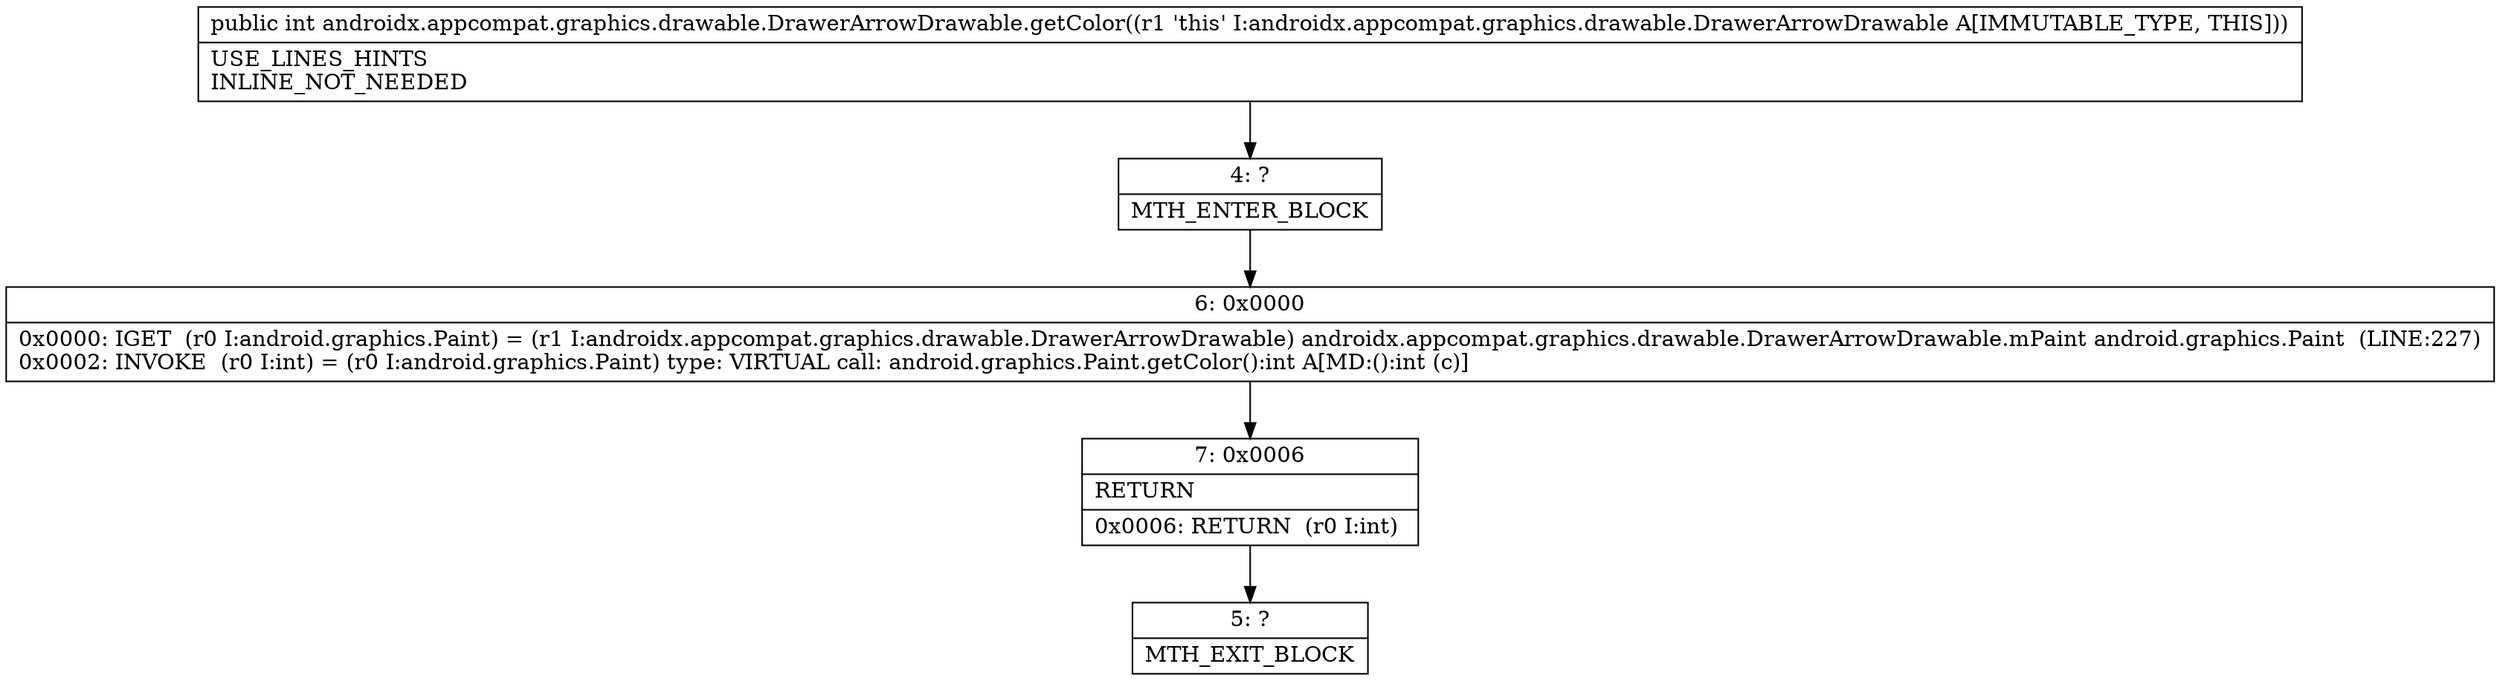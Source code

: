 digraph "CFG forandroidx.appcompat.graphics.drawable.DrawerArrowDrawable.getColor()I" {
Node_4 [shape=record,label="{4\:\ ?|MTH_ENTER_BLOCK\l}"];
Node_6 [shape=record,label="{6\:\ 0x0000|0x0000: IGET  (r0 I:android.graphics.Paint) = (r1 I:androidx.appcompat.graphics.drawable.DrawerArrowDrawable) androidx.appcompat.graphics.drawable.DrawerArrowDrawable.mPaint android.graphics.Paint  (LINE:227)\l0x0002: INVOKE  (r0 I:int) = (r0 I:android.graphics.Paint) type: VIRTUAL call: android.graphics.Paint.getColor():int A[MD:():int (c)]\l}"];
Node_7 [shape=record,label="{7\:\ 0x0006|RETURN\l|0x0006: RETURN  (r0 I:int) \l}"];
Node_5 [shape=record,label="{5\:\ ?|MTH_EXIT_BLOCK\l}"];
MethodNode[shape=record,label="{public int androidx.appcompat.graphics.drawable.DrawerArrowDrawable.getColor((r1 'this' I:androidx.appcompat.graphics.drawable.DrawerArrowDrawable A[IMMUTABLE_TYPE, THIS]))  | USE_LINES_HINTS\lINLINE_NOT_NEEDED\l}"];
MethodNode -> Node_4;Node_4 -> Node_6;
Node_6 -> Node_7;
Node_7 -> Node_5;
}

